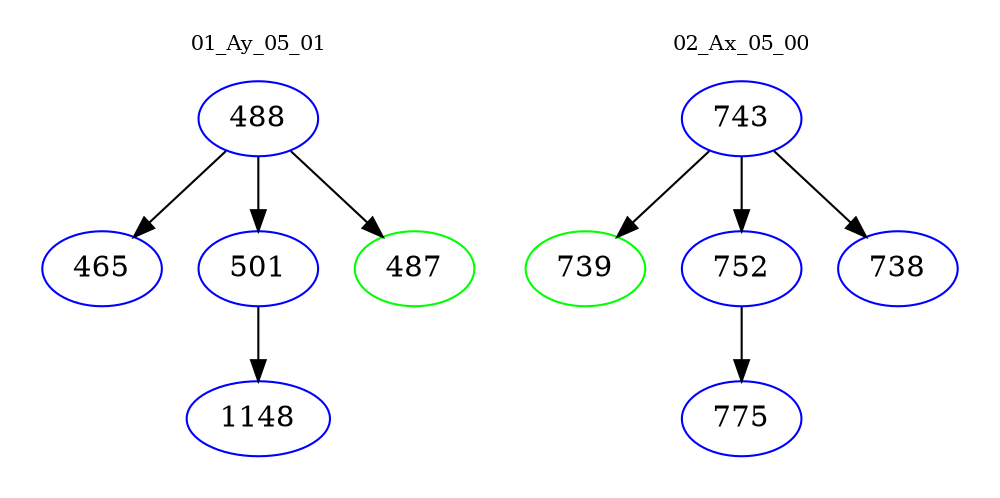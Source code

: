 digraph{
subgraph cluster_0 {
color = white
label = "01_Ay_05_01";
fontsize=10;
T0_488 [label="488", color="blue"]
T0_488 -> T0_465 [color="black"]
T0_465 [label="465", color="blue"]
T0_488 -> T0_501 [color="black"]
T0_501 [label="501", color="blue"]
T0_501 -> T0_1148 [color="black"]
T0_1148 [label="1148", color="blue"]
T0_488 -> T0_487 [color="black"]
T0_487 [label="487", color="green"]
}
subgraph cluster_1 {
color = white
label = "02_Ax_05_00";
fontsize=10;
T1_743 [label="743", color="blue"]
T1_743 -> T1_739 [color="black"]
T1_739 [label="739", color="green"]
T1_743 -> T1_752 [color="black"]
T1_752 [label="752", color="blue"]
T1_752 -> T1_775 [color="black"]
T1_775 [label="775", color="blue"]
T1_743 -> T1_738 [color="black"]
T1_738 [label="738", color="blue"]
}
}
